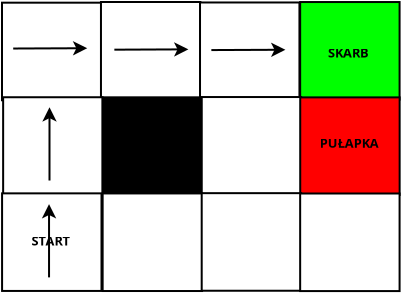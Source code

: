 <?xml version="1.0" encoding="UTF-8"?>
<dia:diagram xmlns:dia="http://www.lysator.liu.se/~alla/dia/">
  <dia:layer name="Tło" visible="true" active="true">
    <dia:object type="Standard - Box" version="0" id="O0">
      <dia:attribute name="obj_pos">
        <dia:point val="0.055,-0.028"/>
      </dia:attribute>
      <dia:attribute name="obj_bb">
        <dia:rectangle val="0.005,-0.078;5.076,4.901"/>
      </dia:attribute>
      <dia:attribute name="elem_corner">
        <dia:point val="0.055,-0.028"/>
      </dia:attribute>
      <dia:attribute name="elem_width">
        <dia:real val="4.971"/>
      </dia:attribute>
      <dia:attribute name="elem_height">
        <dia:real val="4.879"/>
      </dia:attribute>
      <dia:attribute name="show_background">
        <dia:boolean val="true"/>
      </dia:attribute>
    </dia:object>
    <dia:object type="Standard - Box" version="0" id="O1">
      <dia:attribute name="obj_pos">
        <dia:point val="5.003,-0.062"/>
      </dia:attribute>
      <dia:attribute name="obj_bb">
        <dia:rectangle val="4.953,-0.112;10.024,4.867"/>
      </dia:attribute>
      <dia:attribute name="elem_corner">
        <dia:point val="5.003,-0.062"/>
      </dia:attribute>
      <dia:attribute name="elem_width">
        <dia:real val="4.971"/>
      </dia:attribute>
      <dia:attribute name="elem_height">
        <dia:real val="4.879"/>
      </dia:attribute>
      <dia:attribute name="show_background">
        <dia:boolean val="true"/>
      </dia:attribute>
    </dia:object>
    <dia:object type="Standard - Box" version="0" id="O2">
      <dia:attribute name="obj_pos">
        <dia:point val="9.956,-0.038"/>
      </dia:attribute>
      <dia:attribute name="obj_bb">
        <dia:rectangle val="9.906,-0.088;14.977,4.891"/>
      </dia:attribute>
      <dia:attribute name="elem_corner">
        <dia:point val="9.956,-0.038"/>
      </dia:attribute>
      <dia:attribute name="elem_width">
        <dia:real val="4.971"/>
      </dia:attribute>
      <dia:attribute name="elem_height">
        <dia:real val="4.879"/>
      </dia:attribute>
      <dia:attribute name="show_background">
        <dia:boolean val="true"/>
      </dia:attribute>
    </dia:object>
    <dia:object type="Standard - Box" version="0" id="O3">
      <dia:attribute name="obj_pos">
        <dia:point val="14.963,-0.06"/>
      </dia:attribute>
      <dia:attribute name="obj_bb">
        <dia:rectangle val="14.913,-0.11;19.985,4.87"/>
      </dia:attribute>
      <dia:attribute name="elem_corner">
        <dia:point val="14.963,-0.06"/>
      </dia:attribute>
      <dia:attribute name="elem_width">
        <dia:real val="4.971"/>
      </dia:attribute>
      <dia:attribute name="elem_height">
        <dia:real val="4.879"/>
      </dia:attribute>
      <dia:attribute name="border_width">
        <dia:real val="0.1"/>
      </dia:attribute>
      <dia:attribute name="inner_color">
        <dia:color val="#00ff00"/>
      </dia:attribute>
      <dia:attribute name="show_background">
        <dia:boolean val="true"/>
      </dia:attribute>
    </dia:object>
    <dia:object type="Standard - Box" version="0" id="O4">
      <dia:attribute name="obj_pos">
        <dia:point val="0.112,4.7"/>
      </dia:attribute>
      <dia:attribute name="obj_bb">
        <dia:rectangle val="0.062,4.65;5.133,9.629"/>
      </dia:attribute>
      <dia:attribute name="elem_corner">
        <dia:point val="0.112,4.7"/>
      </dia:attribute>
      <dia:attribute name="elem_width">
        <dia:real val="4.971"/>
      </dia:attribute>
      <dia:attribute name="elem_height">
        <dia:real val="4.879"/>
      </dia:attribute>
      <dia:attribute name="show_background">
        <dia:boolean val="true"/>
      </dia:attribute>
    </dia:object>
    <dia:object type="Standard - Box" version="0" id="O5">
      <dia:attribute name="obj_pos">
        <dia:point val="5.089,4.704"/>
      </dia:attribute>
      <dia:attribute name="obj_bb">
        <dia:rectangle val="5.039,4.654;10.111,9.633"/>
      </dia:attribute>
      <dia:attribute name="elem_corner">
        <dia:point val="5.089,4.704"/>
      </dia:attribute>
      <dia:attribute name="elem_width">
        <dia:real val="4.971"/>
      </dia:attribute>
      <dia:attribute name="elem_height">
        <dia:real val="4.879"/>
      </dia:attribute>
      <dia:attribute name="border_width">
        <dia:real val="0.1"/>
      </dia:attribute>
      <dia:attribute name="inner_color">
        <dia:color val="#000000"/>
      </dia:attribute>
      <dia:attribute name="show_background">
        <dia:boolean val="true"/>
      </dia:attribute>
    </dia:object>
    <dia:object type="Standard - Box" version="0" id="O6">
      <dia:attribute name="obj_pos">
        <dia:point val="10.042,4.69"/>
      </dia:attribute>
      <dia:attribute name="obj_bb">
        <dia:rectangle val="9.992,4.64;15.063,9.62"/>
      </dia:attribute>
      <dia:attribute name="elem_corner">
        <dia:point val="10.042,4.69"/>
      </dia:attribute>
      <dia:attribute name="elem_width">
        <dia:real val="4.971"/>
      </dia:attribute>
      <dia:attribute name="elem_height">
        <dia:real val="4.879"/>
      </dia:attribute>
      <dia:attribute name="show_background">
        <dia:boolean val="true"/>
      </dia:attribute>
    </dia:object>
    <dia:object type="Standard - Box" version="0" id="O7">
      <dia:attribute name="obj_pos">
        <dia:point val="14.966,4.707"/>
      </dia:attribute>
      <dia:attribute name="obj_bb">
        <dia:rectangle val="14.915,4.657;19.987,9.636"/>
      </dia:attribute>
      <dia:attribute name="elem_corner">
        <dia:point val="14.966,4.707"/>
      </dia:attribute>
      <dia:attribute name="elem_width">
        <dia:real val="4.971"/>
      </dia:attribute>
      <dia:attribute name="elem_height">
        <dia:real val="4.879"/>
      </dia:attribute>
      <dia:attribute name="border_width">
        <dia:real val="0.1"/>
      </dia:attribute>
      <dia:attribute name="inner_color">
        <dia:color val="#ff0000"/>
      </dia:attribute>
      <dia:attribute name="show_background">
        <dia:boolean val="true"/>
      </dia:attribute>
    </dia:object>
    <dia:object type="Standard - Box" version="0" id="O8">
      <dia:attribute name="obj_pos">
        <dia:point val="0.059,9.506"/>
      </dia:attribute>
      <dia:attribute name="obj_bb">
        <dia:rectangle val="0.009,9.456;5.081,14.435"/>
      </dia:attribute>
      <dia:attribute name="elem_corner">
        <dia:point val="0.059,9.506"/>
      </dia:attribute>
      <dia:attribute name="elem_width">
        <dia:real val="4.971"/>
      </dia:attribute>
      <dia:attribute name="elem_height">
        <dia:real val="4.879"/>
      </dia:attribute>
      <dia:attribute name="show_background">
        <dia:boolean val="true"/>
      </dia:attribute>
    </dia:object>
    <dia:object type="Standard - Box" version="0" id="O9">
      <dia:attribute name="obj_pos">
        <dia:point val="5.087,9.51"/>
      </dia:attribute>
      <dia:attribute name="obj_bb">
        <dia:rectangle val="5.037,9.46;10.108,14.439"/>
      </dia:attribute>
      <dia:attribute name="elem_corner">
        <dia:point val="5.087,9.51"/>
      </dia:attribute>
      <dia:attribute name="elem_width">
        <dia:real val="4.971"/>
      </dia:attribute>
      <dia:attribute name="elem_height">
        <dia:real val="4.879"/>
      </dia:attribute>
      <dia:attribute name="show_background">
        <dia:boolean val="true"/>
      </dia:attribute>
    </dia:object>
    <dia:object type="Standard - Box" version="0" id="O10">
      <dia:attribute name="obj_pos">
        <dia:point val="10.04,9.496"/>
      </dia:attribute>
      <dia:attribute name="obj_bb">
        <dia:rectangle val="9.99,9.446;15.061,14.425"/>
      </dia:attribute>
      <dia:attribute name="elem_corner">
        <dia:point val="10.04,9.496"/>
      </dia:attribute>
      <dia:attribute name="elem_width">
        <dia:real val="4.971"/>
      </dia:attribute>
      <dia:attribute name="elem_height">
        <dia:real val="4.879"/>
      </dia:attribute>
      <dia:attribute name="show_background">
        <dia:boolean val="true"/>
      </dia:attribute>
    </dia:object>
    <dia:object type="Standard - Box" version="0" id="O11">
      <dia:attribute name="obj_pos">
        <dia:point val="14.963,9.513"/>
      </dia:attribute>
      <dia:attribute name="obj_bb">
        <dia:rectangle val="14.913,9.463;19.985,14.442"/>
      </dia:attribute>
      <dia:attribute name="elem_corner">
        <dia:point val="14.963,9.513"/>
      </dia:attribute>
      <dia:attribute name="elem_width">
        <dia:real val="4.971"/>
      </dia:attribute>
      <dia:attribute name="elem_height">
        <dia:real val="4.879"/>
      </dia:attribute>
      <dia:attribute name="show_background">
        <dia:boolean val="true"/>
      </dia:attribute>
    </dia:object>
    <dia:object type="Standard - Text" version="1" id="O12">
      <dia:attribute name="obj_pos">
        <dia:point val="16.356,2.716"/>
      </dia:attribute>
      <dia:attribute name="obj_bb">
        <dia:rectangle val="16.356,2.121;18.786,2.866"/>
      </dia:attribute>
      <dia:attribute name="text">
        <dia:composite type="text">
          <dia:attribute name="string">
            <dia:string>#SKARB#</dia:string>
          </dia:attribute>
          <dia:attribute name="font">
            <dia:font family="sans" style="80" name="Helvetica-Bold"/>
          </dia:attribute>
          <dia:attribute name="height">
            <dia:real val="0.8"/>
          </dia:attribute>
          <dia:attribute name="pos">
            <dia:point val="16.356,2.716"/>
          </dia:attribute>
          <dia:attribute name="color">
            <dia:color val="#000000"/>
          </dia:attribute>
          <dia:attribute name="alignment">
            <dia:enum val="0"/>
          </dia:attribute>
        </dia:composite>
      </dia:attribute>
      <dia:attribute name="valign">
        <dia:enum val="3"/>
      </dia:attribute>
    </dia:object>
    <dia:object type="Standard - Text" version="1" id="O13">
      <dia:attribute name="obj_pos">
        <dia:point val="15.938,7.231"/>
      </dia:attribute>
      <dia:attribute name="obj_bb">
        <dia:rectangle val="15.938,6.636;19.293,7.381"/>
      </dia:attribute>
      <dia:attribute name="text">
        <dia:composite type="text">
          <dia:attribute name="string">
            <dia:string>#PUŁAPKA#</dia:string>
          </dia:attribute>
          <dia:attribute name="font">
            <dia:font family="sans" style="80" name="Helvetica-Bold"/>
          </dia:attribute>
          <dia:attribute name="height">
            <dia:real val="0.8"/>
          </dia:attribute>
          <dia:attribute name="pos">
            <dia:point val="15.938,7.231"/>
          </dia:attribute>
          <dia:attribute name="color">
            <dia:color val="#000000"/>
          </dia:attribute>
          <dia:attribute name="alignment">
            <dia:enum val="0"/>
          </dia:attribute>
        </dia:composite>
      </dia:attribute>
      <dia:attribute name="valign">
        <dia:enum val="3"/>
      </dia:attribute>
    </dia:object>
    <dia:object type="Standard - Text" version="1" id="O14">
      <dia:attribute name="obj_pos">
        <dia:point val="1.536,12.113"/>
      </dia:attribute>
      <dia:attribute name="obj_bb">
        <dia:rectangle val="1.536,11.518;3.781,12.263"/>
      </dia:attribute>
      <dia:attribute name="text">
        <dia:composite type="text">
          <dia:attribute name="string">
            <dia:string>#START#</dia:string>
          </dia:attribute>
          <dia:attribute name="font">
            <dia:font family="sans" style="80" name="Helvetica-Bold"/>
          </dia:attribute>
          <dia:attribute name="height">
            <dia:real val="0.8"/>
          </dia:attribute>
          <dia:attribute name="pos">
            <dia:point val="1.536,12.113"/>
          </dia:attribute>
          <dia:attribute name="color">
            <dia:color val="#000000"/>
          </dia:attribute>
          <dia:attribute name="alignment">
            <dia:enum val="0"/>
          </dia:attribute>
        </dia:composite>
      </dia:attribute>
      <dia:attribute name="valign">
        <dia:enum val="3"/>
      </dia:attribute>
    </dia:object>
    <dia:object type="Standard - Line" version="0" id="O15">
      <dia:attribute name="obj_pos">
        <dia:point val="2.407,13.707"/>
      </dia:attribute>
      <dia:attribute name="obj_bb">
        <dia:rectangle val="2.046,9.932;2.769,13.757"/>
      </dia:attribute>
      <dia:attribute name="conn_endpoints">
        <dia:point val="2.407,13.707"/>
        <dia:point val="2.407,10.044"/>
      </dia:attribute>
      <dia:attribute name="numcp">
        <dia:int val="1"/>
      </dia:attribute>
      <dia:attribute name="end_arrow">
        <dia:enum val="22"/>
      </dia:attribute>
      <dia:attribute name="end_arrow_length">
        <dia:real val="0.5"/>
      </dia:attribute>
      <dia:attribute name="end_arrow_width">
        <dia:real val="0.5"/>
      </dia:attribute>
    </dia:object>
    <dia:object type="Standard - Line" version="0" id="O16">
      <dia:attribute name="obj_pos">
        <dia:point val="2.43,8.864"/>
      </dia:attribute>
      <dia:attribute name="obj_bb">
        <dia:rectangle val="2.068,5.089;2.792,8.914"/>
      </dia:attribute>
      <dia:attribute name="conn_endpoints">
        <dia:point val="2.43,8.864"/>
        <dia:point val="2.43,5.201"/>
      </dia:attribute>
      <dia:attribute name="numcp">
        <dia:int val="1"/>
      </dia:attribute>
      <dia:attribute name="end_arrow">
        <dia:enum val="22"/>
      </dia:attribute>
      <dia:attribute name="end_arrow_length">
        <dia:real val="0.5"/>
      </dia:attribute>
      <dia:attribute name="end_arrow_width">
        <dia:real val="0.5"/>
      </dia:attribute>
    </dia:object>
    <dia:object type="Standard - Line" version="0" id="O17">
      <dia:attribute name="obj_pos">
        <dia:point val="10.523,2.341"/>
      </dia:attribute>
      <dia:attribute name="obj_bb">
        <dia:rectangle val="10.473,1.966;14.337,2.69"/>
      </dia:attribute>
      <dia:attribute name="conn_endpoints">
        <dia:point val="10.523,2.341"/>
        <dia:point val="14.225,2.326"/>
      </dia:attribute>
      <dia:attribute name="numcp">
        <dia:int val="1"/>
      </dia:attribute>
      <dia:attribute name="end_arrow">
        <dia:enum val="22"/>
      </dia:attribute>
      <dia:attribute name="end_arrow_length">
        <dia:real val="0.5"/>
      </dia:attribute>
      <dia:attribute name="end_arrow_width">
        <dia:real val="0.5"/>
      </dia:attribute>
    </dia:object>
    <dia:object type="Standard - Line" version="0" id="O18">
      <dia:attribute name="obj_pos">
        <dia:point val="0.615,2.264"/>
      </dia:attribute>
      <dia:attribute name="obj_bb">
        <dia:rectangle val="0.564,1.889;4.428,2.613"/>
      </dia:attribute>
      <dia:attribute name="conn_endpoints">
        <dia:point val="0.615,2.264"/>
        <dia:point val="4.317,2.249"/>
      </dia:attribute>
      <dia:attribute name="numcp">
        <dia:int val="1"/>
      </dia:attribute>
      <dia:attribute name="end_arrow">
        <dia:enum val="22"/>
      </dia:attribute>
      <dia:attribute name="end_arrow_length">
        <dia:real val="0.5"/>
      </dia:attribute>
      <dia:attribute name="end_arrow_width">
        <dia:real val="0.5"/>
      </dia:attribute>
    </dia:object>
    <dia:object type="Standard - Line" version="0" id="O19">
      <dia:attribute name="obj_pos">
        <dia:point val="5.673,2.322"/>
      </dia:attribute>
      <dia:attribute name="obj_bb">
        <dia:rectangle val="5.623,1.947;9.487,2.671"/>
      </dia:attribute>
      <dia:attribute name="conn_endpoints">
        <dia:point val="5.673,2.322"/>
        <dia:point val="9.375,2.306"/>
      </dia:attribute>
      <dia:attribute name="numcp">
        <dia:int val="1"/>
      </dia:attribute>
      <dia:attribute name="end_arrow">
        <dia:enum val="22"/>
      </dia:attribute>
      <dia:attribute name="end_arrow_length">
        <dia:real val="0.5"/>
      </dia:attribute>
      <dia:attribute name="end_arrow_width">
        <dia:real val="0.5"/>
      </dia:attribute>
    </dia:object>
  </dia:layer>
</dia:diagram>
